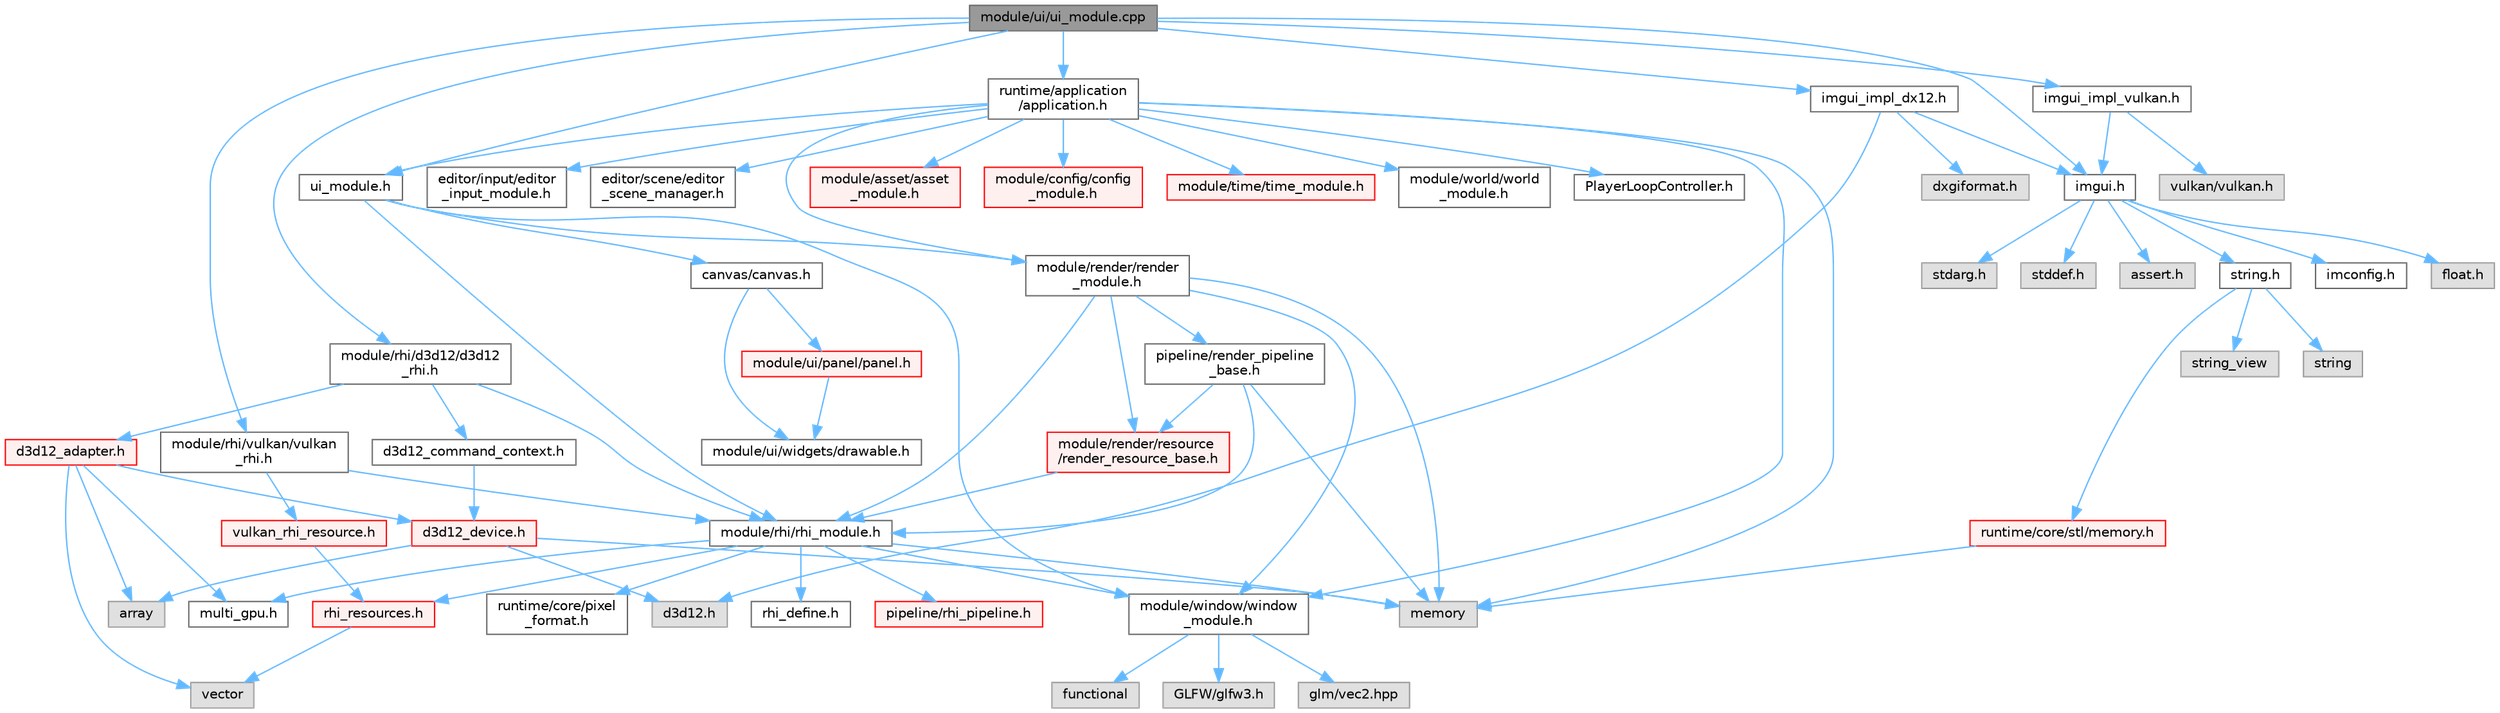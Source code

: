 digraph "module/ui/ui_module.cpp"
{
 // LATEX_PDF_SIZE
  bgcolor="transparent";
  edge [fontname=Helvetica,fontsize=10,labelfontname=Helvetica,labelfontsize=10];
  node [fontname=Helvetica,fontsize=10,shape=box,height=0.2,width=0.4];
  Node1 [id="Node000001",label="module/ui/ui_module.cpp",height=0.2,width=0.4,color="gray40", fillcolor="grey60", style="filled", fontcolor="black",tooltip=" "];
  Node1 -> Node2 [id="edge1_Node000001_Node000002",color="steelblue1",style="solid",tooltip=" "];
  Node2 [id="Node000002",label="ui_module.h",height=0.2,width=0.4,color="grey40", fillcolor="white", style="filled",URL="$ui__module_8h.html",tooltip=" "];
  Node2 -> Node3 [id="edge2_Node000002_Node000003",color="steelblue1",style="solid",tooltip=" "];
  Node3 [id="Node000003",label="canvas/canvas.h",height=0.2,width=0.4,color="grey40", fillcolor="white", style="filled",URL="$canvas_8h.html",tooltip=" "];
  Node3 -> Node4 [id="edge3_Node000003_Node000004",color="steelblue1",style="solid",tooltip=" "];
  Node4 [id="Node000004",label="module/ui/panel/panel.h",height=0.2,width=0.4,color="red", fillcolor="#FFF0F0", style="filled",URL="$panel_8h.html",tooltip=" "];
  Node4 -> Node8 [id="edge4_Node000004_Node000008",color="steelblue1",style="solid",tooltip=" "];
  Node8 [id="Node000008",label="module/ui/widgets/drawable.h",height=0.2,width=0.4,color="grey40", fillcolor="white", style="filled",URL="$drawable_8h.html",tooltip=" "];
  Node3 -> Node8 [id="edge5_Node000003_Node000008",color="steelblue1",style="solid",tooltip=" "];
  Node2 -> Node9 [id="edge6_Node000002_Node000009",color="steelblue1",style="solid",tooltip=" "];
  Node9 [id="Node000009",label="module/render/render\l_module.h",height=0.2,width=0.4,color="grey40", fillcolor="white", style="filled",URL="$render__module_8h.html",tooltip=" "];
  Node9 -> Node10 [id="edge7_Node000009_Node000010",color="steelblue1",style="solid",tooltip=" "];
  Node10 [id="Node000010",label="memory",height=0.2,width=0.4,color="grey60", fillcolor="#E0E0E0", style="filled",tooltip=" "];
  Node9 -> Node11 [id="edge8_Node000009_Node000011",color="steelblue1",style="solid",tooltip=" "];
  Node11 [id="Node000011",label="module/rhi/rhi_module.h",height=0.2,width=0.4,color="grey40", fillcolor="white", style="filled",URL="$rhi__module_8h.html",tooltip=" "];
  Node11 -> Node12 [id="edge9_Node000011_Node000012",color="steelblue1",style="solid",tooltip=" "];
  Node12 [id="Node000012",label="module/window/window\l_module.h",height=0.2,width=0.4,color="grey40", fillcolor="white", style="filled",URL="$window__module_8h.html",tooltip=" "];
  Node12 -> Node13 [id="edge10_Node000012_Node000013",color="steelblue1",style="solid",tooltip=" "];
  Node13 [id="Node000013",label="functional",height=0.2,width=0.4,color="grey60", fillcolor="#E0E0E0", style="filled",tooltip=" "];
  Node12 -> Node14 [id="edge11_Node000012_Node000014",color="steelblue1",style="solid",tooltip=" "];
  Node14 [id="Node000014",label="GLFW/glfw3.h",height=0.2,width=0.4,color="grey60", fillcolor="#E0E0E0", style="filled",tooltip=" "];
  Node12 -> Node15 [id="edge12_Node000012_Node000015",color="steelblue1",style="solid",tooltip=" "];
  Node15 [id="Node000015",label="glm/vec2.hpp",height=0.2,width=0.4,color="grey60", fillcolor="#E0E0E0", style="filled",tooltip=" "];
  Node11 -> Node10 [id="edge13_Node000011_Node000010",color="steelblue1",style="solid",tooltip=" "];
  Node11 -> Node16 [id="edge14_Node000011_Node000016",color="steelblue1",style="solid",tooltip=" "];
  Node16 [id="Node000016",label="multi_gpu.h",height=0.2,width=0.4,color="grey40", fillcolor="white", style="filled",URL="$multi__gpu_8h.html",tooltip=" "];
  Node11 -> Node17 [id="edge15_Node000011_Node000017",color="steelblue1",style="solid",tooltip=" "];
  Node17 [id="Node000017",label="runtime/core/pixel\l_format.h",height=0.2,width=0.4,color="grey40", fillcolor="white", style="filled",URL="$pixel__format_8h.html",tooltip=" "];
  Node11 -> Node18 [id="edge16_Node000011_Node000018",color="steelblue1",style="solid",tooltip=" "];
  Node18 [id="Node000018",label="rhi_define.h",height=0.2,width=0.4,color="grey40", fillcolor="white", style="filled",URL="$rhi__define_8h.html",tooltip=" "];
  Node11 -> Node19 [id="edge17_Node000011_Node000019",color="steelblue1",style="solid",tooltip=" "];
  Node19 [id="Node000019",label="rhi_resources.h",height=0.2,width=0.4,color="red", fillcolor="#FFF0F0", style="filled",URL="$rhi__resources_8h.html",tooltip=" "];
  Node19 -> Node7 [id="edge18_Node000019_Node000007",color="steelblue1",style="solid",tooltip=" "];
  Node7 [id="Node000007",label="vector",height=0.2,width=0.4,color="grey60", fillcolor="#E0E0E0", style="filled",tooltip=" "];
  Node11 -> Node23 [id="edge19_Node000011_Node000023",color="steelblue1",style="solid",tooltip=" "];
  Node23 [id="Node000023",label="pipeline/rhi_pipeline.h",height=0.2,width=0.4,color="red", fillcolor="#FFF0F0", style="filled",URL="$rhi__pipeline_8h.html",tooltip=" "];
  Node9 -> Node12 [id="edge20_Node000009_Node000012",color="steelblue1",style="solid",tooltip=" "];
  Node9 -> Node25 [id="edge21_Node000009_Node000025",color="steelblue1",style="solid",tooltip=" "];
  Node25 [id="Node000025",label="pipeline/render_pipeline\l_base.h",height=0.2,width=0.4,color="grey40", fillcolor="white", style="filled",URL="$render__pipeline__base_8h.html",tooltip=" "];
  Node25 -> Node10 [id="edge22_Node000025_Node000010",color="steelblue1",style="solid",tooltip=" "];
  Node25 -> Node26 [id="edge23_Node000025_Node000026",color="steelblue1",style="solid",tooltip=" "];
  Node26 [id="Node000026",label="module/render/resource\l/render_resource_base.h",height=0.2,width=0.4,color="red", fillcolor="#FFF0F0", style="filled",URL="$render__resource__base_8h.html",tooltip=" "];
  Node26 -> Node11 [id="edge24_Node000026_Node000011",color="steelblue1",style="solid",tooltip=" "];
  Node25 -> Node11 [id="edge25_Node000025_Node000011",color="steelblue1",style="solid",tooltip=" "];
  Node9 -> Node26 [id="edge26_Node000009_Node000026",color="steelblue1",style="solid",tooltip=" "];
  Node2 -> Node11 [id="edge27_Node000002_Node000011",color="steelblue1",style="solid",tooltip=" "];
  Node2 -> Node12 [id="edge28_Node000002_Node000012",color="steelblue1",style="solid",tooltip=" "];
  Node1 -> Node34 [id="edge29_Node000001_Node000034",color="steelblue1",style="solid",tooltip=" "];
  Node34 [id="Node000034",label="imgui.h",height=0.2,width=0.4,color="grey40", fillcolor="white", style="filled",URL="$imgui_8h.html",tooltip=" "];
  Node34 -> Node35 [id="edge30_Node000034_Node000035",color="steelblue1",style="solid",tooltip=" "];
  Node35 [id="Node000035",label="imconfig.h",height=0.2,width=0.4,color="grey40", fillcolor="white", style="filled",URL="$imconfig_8h.html",tooltip=" "];
  Node34 -> Node36 [id="edge31_Node000034_Node000036",color="steelblue1",style="solid",tooltip=" "];
  Node36 [id="Node000036",label="float.h",height=0.2,width=0.4,color="grey60", fillcolor="#E0E0E0", style="filled",tooltip=" "];
  Node34 -> Node37 [id="edge32_Node000034_Node000037",color="steelblue1",style="solid",tooltip=" "];
  Node37 [id="Node000037",label="stdarg.h",height=0.2,width=0.4,color="grey60", fillcolor="#E0E0E0", style="filled",tooltip=" "];
  Node34 -> Node38 [id="edge33_Node000034_Node000038",color="steelblue1",style="solid",tooltip=" "];
  Node38 [id="Node000038",label="stddef.h",height=0.2,width=0.4,color="grey60", fillcolor="#E0E0E0", style="filled",tooltip=" "];
  Node34 -> Node39 [id="edge34_Node000034_Node000039",color="steelblue1",style="solid",tooltip=" "];
  Node39 [id="Node000039",label="string.h",height=0.2,width=0.4,color="grey40", fillcolor="white", style="filled",URL="$string_8h.html",tooltip=" "];
  Node39 -> Node29 [id="edge35_Node000039_Node000029",color="steelblue1",style="solid",tooltip=" "];
  Node29 [id="Node000029",label="string",height=0.2,width=0.4,color="grey60", fillcolor="#E0E0E0", style="filled",tooltip=" "];
  Node39 -> Node40 [id="edge36_Node000039_Node000040",color="steelblue1",style="solid",tooltip=" "];
  Node40 [id="Node000040",label="string_view",height=0.2,width=0.4,color="grey60", fillcolor="#E0E0E0", style="filled",tooltip=" "];
  Node39 -> Node41 [id="edge37_Node000039_Node000041",color="steelblue1",style="solid",tooltip=" "];
  Node41 [id="Node000041",label="runtime/core/stl/memory.h",height=0.2,width=0.4,color="red", fillcolor="#FFF0F0", style="filled",URL="$runtime_2core_2stl_2memory_8h.html",tooltip=" "];
  Node41 -> Node10 [id="edge38_Node000041_Node000010",color="steelblue1",style="solid",tooltip=" "];
  Node34 -> Node184 [id="edge39_Node000034_Node000184",color="steelblue1",style="solid",tooltip=" "];
  Node184 [id="Node000184",label="assert.h",height=0.2,width=0.4,color="grey60", fillcolor="#E0E0E0", style="filled",tooltip=" "];
  Node1 -> Node185 [id="edge40_Node000001_Node000185",color="steelblue1",style="solid",tooltip=" "];
  Node185 [id="Node000185",label="imgui_impl_dx12.h",height=0.2,width=0.4,color="grey40", fillcolor="white", style="filled",URL="$imgui__impl__dx12_8h.html",tooltip=" "];
  Node185 -> Node34 [id="edge41_Node000185_Node000034",color="steelblue1",style="solid",tooltip=" "];
  Node185 -> Node186 [id="edge42_Node000185_Node000186",color="steelblue1",style="solid",tooltip=" "];
  Node186 [id="Node000186",label="dxgiformat.h",height=0.2,width=0.4,color="grey60", fillcolor="#E0E0E0", style="filled",tooltip=" "];
  Node185 -> Node187 [id="edge43_Node000185_Node000187",color="steelblue1",style="solid",tooltip=" "];
  Node187 [id="Node000187",label="d3d12.h",height=0.2,width=0.4,color="grey60", fillcolor="#E0E0E0", style="filled",tooltip=" "];
  Node1 -> Node188 [id="edge44_Node000001_Node000188",color="steelblue1",style="solid",tooltip=" "];
  Node188 [id="Node000188",label="imgui_impl_vulkan.h",height=0.2,width=0.4,color="grey40", fillcolor="white", style="filled",URL="$imgui__impl__vulkan_8h.html",tooltip=" "];
  Node188 -> Node34 [id="edge45_Node000188_Node000034",color="steelblue1",style="solid",tooltip=" "];
  Node188 -> Node189 [id="edge46_Node000188_Node000189",color="steelblue1",style="solid",tooltip=" "];
  Node189 [id="Node000189",label="vulkan/vulkan.h",height=0.2,width=0.4,color="grey60", fillcolor="#E0E0E0", style="filled",tooltip=" "];
  Node1 -> Node190 [id="edge47_Node000001_Node000190",color="steelblue1",style="solid",tooltip=" "];
  Node190 [id="Node000190",label="module/rhi/d3d12/d3d12\l_rhi.h",height=0.2,width=0.4,color="grey40", fillcolor="white", style="filled",URL="$d3d12__rhi_8h.html",tooltip=" "];
  Node190 -> Node191 [id="edge48_Node000190_Node000191",color="steelblue1",style="solid",tooltip=" "];
  Node191 [id="Node000191",label="d3d12_adapter.h",height=0.2,width=0.4,color="red", fillcolor="#FFF0F0", style="filled",URL="$d3d12__adapter_8h.html",tooltip=" "];
  Node191 -> Node7 [id="edge49_Node000191_Node000007",color="steelblue1",style="solid",tooltip=" "];
  Node191 -> Node181 [id="edge50_Node000191_Node000181",color="steelblue1",style="solid",tooltip=" "];
  Node181 [id="Node000181",label="array",height=0.2,width=0.4,color="grey60", fillcolor="#E0E0E0", style="filled",tooltip=" "];
  Node191 -> Node192 [id="edge51_Node000191_Node000192",color="steelblue1",style="solid",tooltip=" "];
  Node192 [id="Node000192",label="d3d12_device.h",height=0.2,width=0.4,color="red", fillcolor="#FFF0F0", style="filled",URL="$d3d12__device_8h.html",tooltip=" "];
  Node192 -> Node10 [id="edge52_Node000192_Node000010",color="steelblue1",style="solid",tooltip=" "];
  Node192 -> Node181 [id="edge53_Node000192_Node000181",color="steelblue1",style="solid",tooltip=" "];
  Node192 -> Node187 [id="edge54_Node000192_Node000187",color="steelblue1",style="solid",tooltip=" "];
  Node191 -> Node16 [id="edge55_Node000191_Node000016",color="steelblue1",style="solid",tooltip=" "];
  Node190 -> Node197 [id="edge56_Node000190_Node000197",color="steelblue1",style="solid",tooltip=" "];
  Node197 [id="Node000197",label="d3d12_command_context.h",height=0.2,width=0.4,color="grey40", fillcolor="white", style="filled",URL="$d3d12__command__context_8h.html",tooltip=" "];
  Node197 -> Node192 [id="edge57_Node000197_Node000192",color="steelblue1",style="solid",tooltip=" "];
  Node190 -> Node11 [id="edge58_Node000190_Node000011",color="steelblue1",style="solid",tooltip=" "];
  Node1 -> Node198 [id="edge59_Node000001_Node000198",color="steelblue1",style="solid",tooltip=" "];
  Node198 [id="Node000198",label="module/rhi/vulkan/vulkan\l_rhi.h",height=0.2,width=0.4,color="grey40", fillcolor="white", style="filled",URL="$vulkan__rhi_8h.html",tooltip=" "];
  Node198 -> Node199 [id="edge60_Node000198_Node000199",color="steelblue1",style="solid",tooltip=" "];
  Node199 [id="Node000199",label="vulkan_rhi_resource.h",height=0.2,width=0.4,color="red", fillcolor="#FFF0F0", style="filled",URL="$vulkan__rhi__resource_8h.html",tooltip=" "];
  Node199 -> Node19 [id="edge61_Node000199_Node000019",color="steelblue1",style="solid",tooltip=" "];
  Node198 -> Node11 [id="edge62_Node000198_Node000011",color="steelblue1",style="solid",tooltip=" "];
  Node1 -> Node200 [id="edge63_Node000001_Node000200",color="steelblue1",style="solid",tooltip=" "];
  Node200 [id="Node000200",label="runtime/application\l/application.h",height=0.2,width=0.4,color="grey40", fillcolor="white", style="filled",URL="$application_8h.html",tooltip=" "];
  Node200 -> Node10 [id="edge64_Node000200_Node000010",color="steelblue1",style="solid",tooltip=" "];
  Node200 -> Node201 [id="edge65_Node000200_Node000201",color="steelblue1",style="solid",tooltip=" "];
  Node201 [id="Node000201",label="PlayerLoopController.h",height=0.2,width=0.4,color="grey40", fillcolor="white", style="filled",URL="$_player_loop_controller_8h.html",tooltip=" "];
  Node200 -> Node202 [id="edge66_Node000200_Node000202",color="steelblue1",style="solid",tooltip=" "];
  Node202 [id="Node000202",label="editor/input/editor\l_input_module.h",height=0.2,width=0.4,color="grey40", fillcolor="white", style="filled",URL="$editor__input__module_8h.html",tooltip=" "];
  Node200 -> Node203 [id="edge67_Node000200_Node000203",color="steelblue1",style="solid",tooltip=" "];
  Node203 [id="Node000203",label="editor/scene/editor\l_scene_manager.h",height=0.2,width=0.4,color="grey40", fillcolor="white", style="filled",URL="$editor__scene__manager_8h.html",tooltip=" "];
  Node200 -> Node204 [id="edge68_Node000200_Node000204",color="steelblue1",style="solid",tooltip=" "];
  Node204 [id="Node000204",label="module/asset/asset\l_module.h",height=0.2,width=0.4,color="red", fillcolor="#FFF0F0", style="filled",URL="$asset__module_8h.html",tooltip=" "];
  Node200 -> Node535 [id="edge69_Node000200_Node000535",color="steelblue1",style="solid",tooltip=" "];
  Node535 [id="Node000535",label="module/config/config\l_module.h",height=0.2,width=0.4,color="red", fillcolor="#FFF0F0", style="filled",URL="$config__module_8h.html",tooltip=" "];
  Node200 -> Node9 [id="edge70_Node000200_Node000009",color="steelblue1",style="solid",tooltip=" "];
  Node200 -> Node536 [id="edge71_Node000200_Node000536",color="steelblue1",style="solid",tooltip=" "];
  Node536 [id="Node000536",label="module/time/time_module.h",height=0.2,width=0.4,color="red", fillcolor="#FFF0F0", style="filled",URL="$time__module_8h.html",tooltip=" "];
  Node200 -> Node12 [id="edge72_Node000200_Node000012",color="steelblue1",style="solid",tooltip=" "];
  Node200 -> Node537 [id="edge73_Node000200_Node000537",color="steelblue1",style="solid",tooltip=" "];
  Node537 [id="Node000537",label="module/world/world\l_module.h",height=0.2,width=0.4,color="grey40", fillcolor="white", style="filled",URL="$world__module_8h.html",tooltip=" "];
  Node200 -> Node2 [id="edge74_Node000200_Node000002",color="steelblue1",style="solid",tooltip=" "];
}
